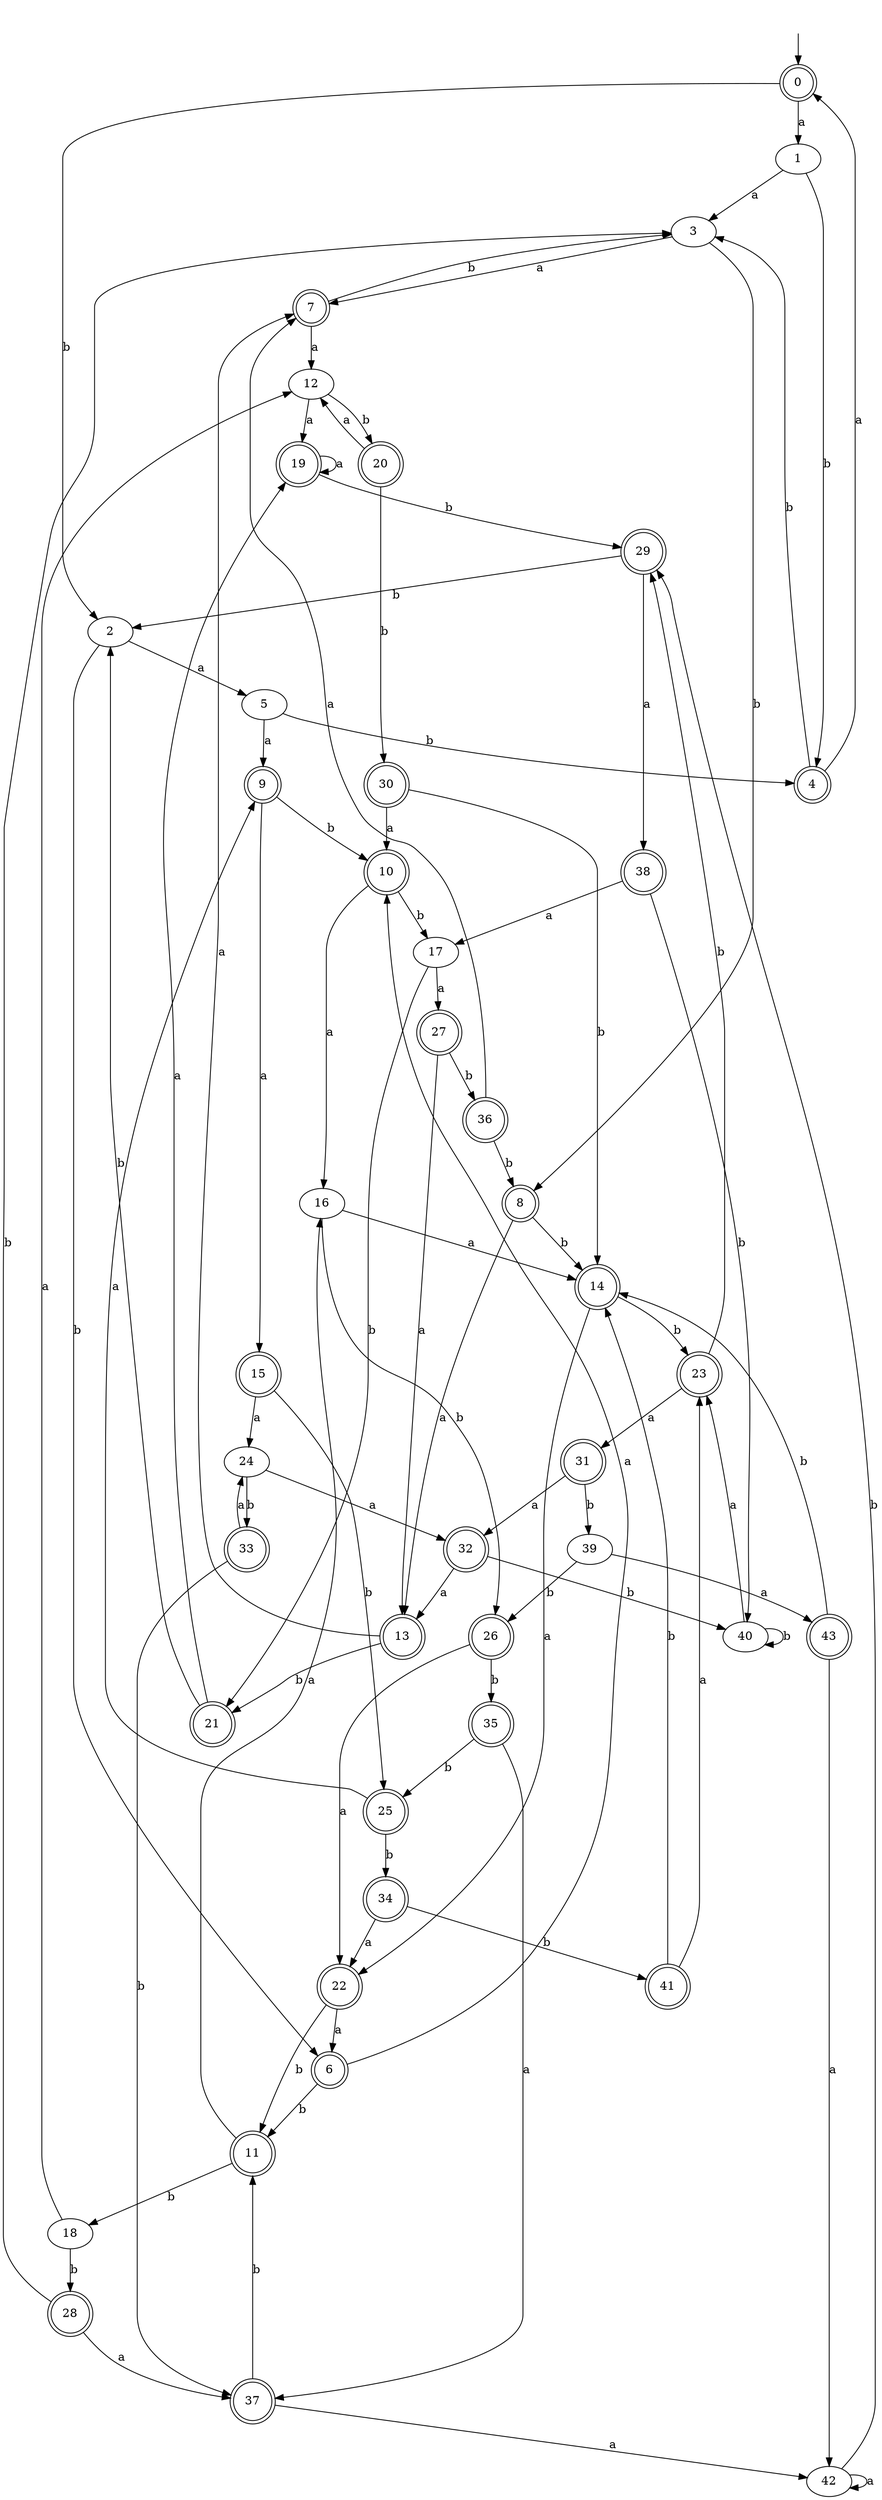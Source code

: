 digraph RandomDFA {
  __start0 [label="", shape=none];
  __start0 -> 0 [label=""];
  0 [shape=circle] [shape=doublecircle]
  0 -> 1 [label="a"]
  0 -> 2 [label="b"]
  1
  1 -> 3 [label="a"]
  1 -> 4 [label="b"]
  2
  2 -> 5 [label="a"]
  2 -> 6 [label="b"]
  3
  3 -> 7 [label="a"]
  3 -> 8 [label="b"]
  4 [shape=doublecircle]
  4 -> 0 [label="a"]
  4 -> 3 [label="b"]
  5
  5 -> 9 [label="a"]
  5 -> 4 [label="b"]
  6 [shape=doublecircle]
  6 -> 10 [label="a"]
  6 -> 11 [label="b"]
  7 [shape=doublecircle]
  7 -> 12 [label="a"]
  7 -> 3 [label="b"]
  8 [shape=doublecircle]
  8 -> 13 [label="a"]
  8 -> 14 [label="b"]
  9 [shape=doublecircle]
  9 -> 15 [label="a"]
  9 -> 10 [label="b"]
  10 [shape=doublecircle]
  10 -> 16 [label="a"]
  10 -> 17 [label="b"]
  11 [shape=doublecircle]
  11 -> 16 [label="a"]
  11 -> 18 [label="b"]
  12
  12 -> 19 [label="a"]
  12 -> 20 [label="b"]
  13 [shape=doublecircle]
  13 -> 7 [label="a"]
  13 -> 21 [label="b"]
  14 [shape=doublecircle]
  14 -> 22 [label="a"]
  14 -> 23 [label="b"]
  15 [shape=doublecircle]
  15 -> 24 [label="a"]
  15 -> 25 [label="b"]
  16
  16 -> 14 [label="a"]
  16 -> 26 [label="b"]
  17
  17 -> 27 [label="a"]
  17 -> 21 [label="b"]
  18
  18 -> 12 [label="a"]
  18 -> 28 [label="b"]
  19 [shape=doublecircle]
  19 -> 19 [label="a"]
  19 -> 29 [label="b"]
  20 [shape=doublecircle]
  20 -> 12 [label="a"]
  20 -> 30 [label="b"]
  21 [shape=doublecircle]
  21 -> 19 [label="a"]
  21 -> 2 [label="b"]
  22 [shape=doublecircle]
  22 -> 6 [label="a"]
  22 -> 11 [label="b"]
  23 [shape=doublecircle]
  23 -> 31 [label="a"]
  23 -> 29 [label="b"]
  24
  24 -> 32 [label="a"]
  24 -> 33 [label="b"]
  25 [shape=doublecircle]
  25 -> 9 [label="a"]
  25 -> 34 [label="b"]
  26 [shape=doublecircle]
  26 -> 22 [label="a"]
  26 -> 35 [label="b"]
  27 [shape=doublecircle]
  27 -> 13 [label="a"]
  27 -> 36 [label="b"]
  28 [shape=doublecircle]
  28 -> 37 [label="a"]
  28 -> 3 [label="b"]
  29 [shape=doublecircle]
  29 -> 38 [label="a"]
  29 -> 2 [label="b"]
  30 [shape=doublecircle]
  30 -> 10 [label="a"]
  30 -> 14 [label="b"]
  31 [shape=doublecircle]
  31 -> 32 [label="a"]
  31 -> 39 [label="b"]
  32 [shape=doublecircle]
  32 -> 13 [label="a"]
  32 -> 40 [label="b"]
  33 [shape=doublecircle]
  33 -> 24 [label="a"]
  33 -> 37 [label="b"]
  34 [shape=doublecircle]
  34 -> 22 [label="a"]
  34 -> 41 [label="b"]
  35 [shape=doublecircle]
  35 -> 37 [label="a"]
  35 -> 25 [label="b"]
  36 [shape=doublecircle]
  36 -> 7 [label="a"]
  36 -> 8 [label="b"]
  37 [shape=doublecircle]
  37 -> 42 [label="a"]
  37 -> 11 [label="b"]
  38 [shape=doublecircle]
  38 -> 17 [label="a"]
  38 -> 40 [label="b"]
  39
  39 -> 43 [label="a"]
  39 -> 26 [label="b"]
  40
  40 -> 23 [label="a"]
  40 -> 40 [label="b"]
  41 [shape=doublecircle]
  41 -> 23 [label="a"]
  41 -> 14 [label="b"]
  42
  42 -> 42 [label="a"]
  42 -> 29 [label="b"]
  43 [shape=doublecircle]
  43 -> 42 [label="a"]
  43 -> 14 [label="b"]
}

